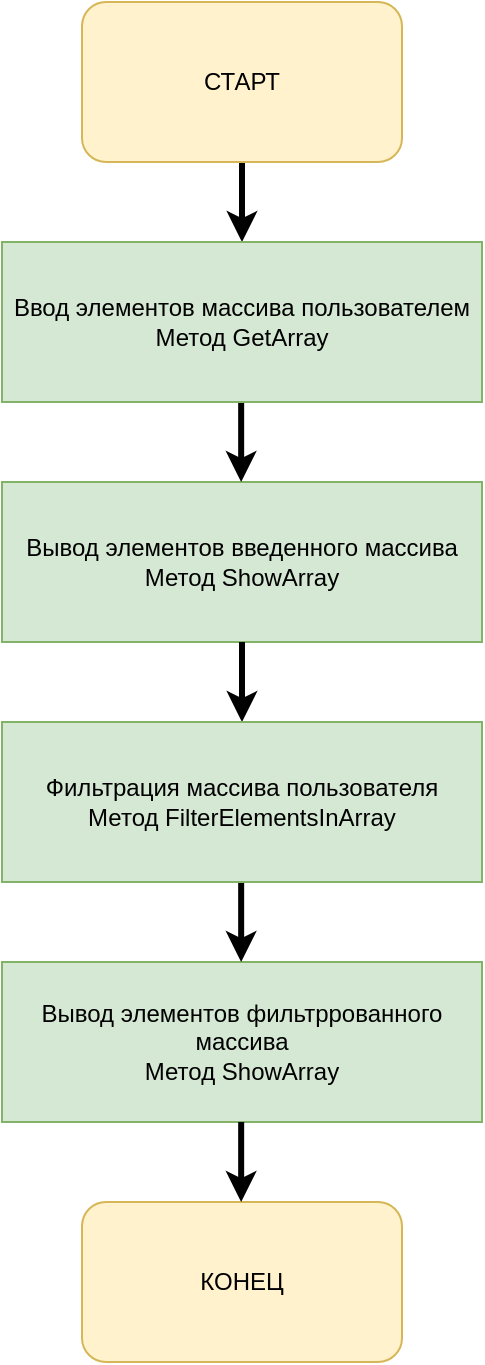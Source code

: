 <mxfile>
    <diagram id="JsK8MWlABGiggZUFgj-G" name="main">
        <mxGraphModel dx="286" dy="445" grid="1" gridSize="10" guides="1" tooltips="1" connect="1" arrows="1" fold="1" page="1" pageScale="1" pageWidth="1169" pageHeight="1654" math="0" shadow="0">
            <root>
                <mxCell id="0"/>
                <mxCell id="1" parent="0"/>
                <mxCell id="kATBTwD3t1sSVLismZvU-12" value="" style="edgeStyle=none;html=1;strokeColor=#000000;strokeWidth=3;" parent="1" edge="1">
                    <mxGeometry relative="1" as="geometry">
                        <mxPoint x="200" y="160" as="sourcePoint"/>
                        <mxPoint x="200" y="200" as="targetPoint"/>
                    </mxGeometry>
                </mxCell>
                <mxCell id="kATBTwD3t1sSVLismZvU-13" value="СТАРТ" style="rounded=1;whiteSpace=wrap;html=1;fillColor=#fff2cc;strokeColor=#d6b656;fontColor=#000000;" parent="1" vertex="1">
                    <mxGeometry x="120" y="80" width="160" height="80" as="geometry"/>
                </mxCell>
                <mxCell id="kATBTwD3t1sSVLismZvU-14" value="Вывод элементов введенного массива&lt;br&gt;Метод ShowArray" style="rounded=0;whiteSpace=wrap;html=1;fillColor=#d5e8d4;strokeColor=#82b366;fontColor=#000000;" parent="1" vertex="1">
                    <mxGeometry x="80" y="320" width="240" height="80" as="geometry"/>
                </mxCell>
                <mxCell id="kATBTwD3t1sSVLismZvU-15" value="" style="edgeStyle=none;html=1;strokeColor=#000000;strokeWidth=3;" parent="1" edge="1">
                    <mxGeometry relative="1" as="geometry">
                        <mxPoint x="199.58" y="280" as="sourcePoint"/>
                        <mxPoint x="199.58" y="320" as="targetPoint"/>
                    </mxGeometry>
                </mxCell>
                <mxCell id="kATBTwD3t1sSVLismZvU-16" value="Ввод элементов массива пользователем&lt;br&gt;Метод GetArray" style="rounded=0;whiteSpace=wrap;html=1;fillColor=#d5e8d4;strokeColor=#82b366;fontColor=#000000;" parent="1" vertex="1">
                    <mxGeometry x="80" y="200" width="240" height="80" as="geometry"/>
                </mxCell>
                <mxCell id="kATBTwD3t1sSVLismZvU-17" value="" style="edgeStyle=none;html=1;strokeColor=#000000;strokeWidth=3;" parent="1" edge="1">
                    <mxGeometry relative="1" as="geometry">
                        <mxPoint x="200" y="400" as="sourcePoint"/>
                        <mxPoint x="200" y="440" as="targetPoint"/>
                    </mxGeometry>
                </mxCell>
                <mxCell id="kATBTwD3t1sSVLismZvU-18" value="Вывод элементов фильтррованного массива&lt;br&gt;Метод ShowArray" style="rounded=0;whiteSpace=wrap;html=1;fillColor=#d5e8d4;strokeColor=#82b366;fontColor=#000000;" parent="1" vertex="1">
                    <mxGeometry x="80" y="560" width="240" height="80" as="geometry"/>
                </mxCell>
                <mxCell id="kATBTwD3t1sSVLismZvU-19" value="" style="edgeStyle=none;html=1;strokeColor=#000000;strokeWidth=3;" parent="1" edge="1">
                    <mxGeometry relative="1" as="geometry">
                        <mxPoint x="199.58" y="520" as="sourcePoint"/>
                        <mxPoint x="199.58" y="560" as="targetPoint"/>
                    </mxGeometry>
                </mxCell>
                <mxCell id="kATBTwD3t1sSVLismZvU-20" value="Фильтрация массива пользователя&lt;br&gt;Метод FilterElementsInArray" style="rounded=0;whiteSpace=wrap;html=1;fillColor=#d5e8d4;strokeColor=#82b366;fontColor=#000000;" parent="1" vertex="1">
                    <mxGeometry x="80" y="440" width="240" height="80" as="geometry"/>
                </mxCell>
                <mxCell id="kATBTwD3t1sSVLismZvU-21" value="КОНЕЦ" style="rounded=1;whiteSpace=wrap;html=1;fillColor=#fff2cc;strokeColor=#d6b656;fontColor=#000000;" parent="1" vertex="1">
                    <mxGeometry x="120" y="680" width="160" height="80" as="geometry"/>
                </mxCell>
                <mxCell id="kATBTwD3t1sSVLismZvU-22" value="" style="edgeStyle=none;html=1;strokeColor=#000000;strokeWidth=3;" parent="1" edge="1">
                    <mxGeometry relative="1" as="geometry">
                        <mxPoint x="199.58" y="640" as="sourcePoint"/>
                        <mxPoint x="199.58" y="680" as="targetPoint"/>
                    </mxGeometry>
                </mxCell>
            </root>
        </mxGraphModel>
    </diagram>
    <diagram id="RWxt-XOnY7t5PxbnWv-T" name="ShowArray">
        <mxGraphModel dx="286" dy="445" grid="1" gridSize="10" guides="1" tooltips="1" connect="1" arrows="1" fold="1" page="1" pageScale="1" pageWidth="1169" pageHeight="1654" math="0" shadow="0">
            <root>
                <mxCell id="STbvIX241gjN_fw4-EaS-0"/>
                <mxCell id="STbvIX241gjN_fw4-EaS-1" parent="STbvIX241gjN_fw4-EaS-0"/>
                <mxCell id="jZXJTyu2ElQJpBjduFwF-0" value="" style="edgeStyle=none;html=1;strokeColor=#000000;strokeWidth=3;" parent="STbvIX241gjN_fw4-EaS-1" edge="1">
                    <mxGeometry relative="1" as="geometry">
                        <mxPoint x="520" y="160" as="sourcePoint"/>
                        <mxPoint x="520" y="200" as="targetPoint"/>
                    </mxGeometry>
                </mxCell>
                <mxCell id="jZXJTyu2ElQJpBjduFwF-1" value="СТАРТ" style="rounded=1;whiteSpace=wrap;html=1;fillColor=#fff2cc;strokeColor=#d6b656;fontColor=#000000;" parent="STbvIX241gjN_fw4-EaS-1" vertex="1">
                    <mxGeometry x="440" y="80" width="160" height="80" as="geometry"/>
                </mxCell>
                <mxCell id="jZXJTyu2ElQJpBjduFwF-2" value="Вывести пустые скобки" style="rounded=0;whiteSpace=wrap;html=1;fillColor=#d5e8d4;strokeColor=#82b366;fontColor=#000000;" parent="STbvIX241gjN_fw4-EaS-1" vertex="1">
                    <mxGeometry x="760" y="320" width="240" height="80" as="geometry"/>
                </mxCell>
                <mxCell id="jZXJTyu2ElQJpBjduFwF-3" value="" style="edgeStyle=none;html=1;strokeColor=#000000;strokeWidth=3;" parent="STbvIX241gjN_fw4-EaS-1" edge="1">
                    <mxGeometry relative="1" as="geometry">
                        <mxPoint x="519.58" y="280" as="sourcePoint"/>
                        <mxPoint x="519.58" y="320" as="targetPoint"/>
                    </mxGeometry>
                </mxCell>
                <mxCell id="jZXJTyu2ElQJpBjduFwF-4" value="Вывести сообщение об информации выводимого массива" style="rounded=0;whiteSpace=wrap;html=1;fillColor=#d5e8d4;strokeColor=#82b366;fontColor=#000000;" parent="STbvIX241gjN_fw4-EaS-1" vertex="1">
                    <mxGeometry x="400" y="200" width="240" height="80" as="geometry"/>
                </mxCell>
                <mxCell id="jZXJTyu2ElQJpBjduFwF-5" value="" style="edgeStyle=none;html=1;strokeColor=#000000;strokeWidth=3;exitX=0.5;exitY=1;exitDx=0;exitDy=0;" parent="STbvIX241gjN_fw4-EaS-1" source="jZXJTyu2ElQJpBjduFwF-6" edge="1">
                    <mxGeometry relative="1" as="geometry">
                        <mxPoint x="519.58" y="560" as="sourcePoint"/>
                        <mxPoint x="519.58" y="600" as="targetPoint"/>
                    </mxGeometry>
                </mxCell>
                <mxCell id="jZXJTyu2ElQJpBjduFwF-6" value="Вывести элементы массива в зависимости от их местоположения" style="rounded=0;whiteSpace=wrap;html=1;fillColor=#d5e8d4;strokeColor=#82b366;fontColor=#000000;" parent="STbvIX241gjN_fw4-EaS-1" vertex="1">
                    <mxGeometry x="400" y="440" width="240" height="80" as="geometry"/>
                </mxCell>
                <mxCell id="jZXJTyu2ElQJpBjduFwF-7" value="КОНЕЦ" style="rounded=1;whiteSpace=wrap;html=1;fillColor=#fff2cc;strokeColor=#d6b656;fontColor=#000000;" parent="STbvIX241gjN_fw4-EaS-1" vertex="1">
                    <mxGeometry x="440" y="600" width="160" height="80" as="geometry"/>
                </mxCell>
                <mxCell id="jZXJTyu2ElQJpBjduFwF-8" value="" style="edgeStyle=none;html=1;strokeWidth=3;strokeColor=#000000;" parent="STbvIX241gjN_fw4-EaS-1" edge="1">
                    <mxGeometry relative="1" as="geometry">
                        <mxPoint x="520" y="400" as="sourcePoint"/>
                        <mxPoint x="520" y="440" as="targetPoint"/>
                    </mxGeometry>
                </mxCell>
                <mxCell id="jZXJTyu2ElQJpBjduFwF-9" value="Массив пуст или пользователь&lt;br&gt;ничего не вел?" style="rhombus;whiteSpace=wrap;html=1;fillColor=#f8cecc;strokeColor=#b85450;fontColor=#000000;" parent="STbvIX241gjN_fw4-EaS-1" vertex="1">
                    <mxGeometry x="400" y="320" width="240" height="80" as="geometry"/>
                </mxCell>
                <mxCell id="jZXJTyu2ElQJpBjduFwF-10" value="НЕТ" style="text;html=1;strokeColor=none;fillColor=none;align=center;verticalAlign=middle;whiteSpace=wrap;rounded=0;fontColor=#000000;fontSize=14;fontStyle=1" parent="STbvIX241gjN_fw4-EaS-1" vertex="1">
                    <mxGeometry x="560" y="400" width="40" height="40" as="geometry"/>
                </mxCell>
                <mxCell id="jZXJTyu2ElQJpBjduFwF-11" value="ДА" style="text;html=1;strokeColor=none;fillColor=none;align=center;verticalAlign=middle;whiteSpace=wrap;rounded=0;fontColor=#000000;fontStyle=1;fontSize=14;" parent="STbvIX241gjN_fw4-EaS-1" vertex="1">
                    <mxGeometry x="680" y="320" width="40" height="40" as="geometry"/>
                </mxCell>
                <mxCell id="jZXJTyu2ElQJpBjduFwF-12" value="" style="edgeStyle=none;html=1;strokeWidth=3;strokeColor=#000000;entryX=0;entryY=0.5;entryDx=0;entryDy=0;" parent="STbvIX241gjN_fw4-EaS-1" target="jZXJTyu2ElQJpBjduFwF-2" edge="1">
                    <mxGeometry relative="1" as="geometry">
                        <mxPoint x="640" y="360" as="sourcePoint"/>
                        <mxPoint x="640" y="400.0" as="targetPoint"/>
                    </mxGeometry>
                </mxCell>
                <mxCell id="jZXJTyu2ElQJpBjduFwF-13" value="" style="edgeStyle=none;html=1;strokeWidth=3;strokeColor=#000000;" parent="STbvIX241gjN_fw4-EaS-1" edge="1">
                    <mxGeometry relative="1" as="geometry">
                        <mxPoint x="879.66" y="400" as="sourcePoint"/>
                        <mxPoint x="520" y="560" as="targetPoint"/>
                        <Array as="points">
                            <mxPoint x="880" y="560"/>
                        </Array>
                    </mxGeometry>
                </mxCell>
            </root>
        </mxGraphModel>
    </diagram>
    <diagram id="vBD9Hd_LPXIXLK45o4LJ" name="GetArray">
        <mxGraphModel dx="286" dy="445" grid="1" gridSize="10" guides="1" tooltips="1" connect="1" arrows="1" fold="1" page="1" pageScale="1" pageWidth="1169" pageHeight="1654" math="0" shadow="0">
            <root>
                <mxCell id="9WsPJUHHLYe6N35Qan81-0"/>
                <mxCell id="9WsPJUHHLYe6N35Qan81-1" parent="9WsPJUHHLYe6N35Qan81-0"/>
                <mxCell id="C2xZiUQkqz9IESOU1UvE-0" value="" style="edgeStyle=none;html=1;strokeColor=#000000;strokeWidth=3;" parent="9WsPJUHHLYe6N35Qan81-1" edge="1">
                    <mxGeometry relative="1" as="geometry">
                        <mxPoint x="200" y="160" as="sourcePoint"/>
                        <mxPoint x="200" y="200" as="targetPoint"/>
                    </mxGeometry>
                </mxCell>
                <mxCell id="C2xZiUQkqz9IESOU1UvE-1" value="СТАРТ" style="rounded=1;whiteSpace=wrap;html=1;fillColor=#fff2cc;strokeColor=#d6b656;fontColor=#000000;" parent="9WsPJUHHLYe6N35Qan81-1" vertex="1">
                    <mxGeometry x="120" y="80" width="160" height="80" as="geometry"/>
                </mxCell>
                <mxCell id="C2xZiUQkqz9IESOU1UvE-3" value="" style="edgeStyle=none;html=1;strokeColor=#000000;strokeWidth=3;" parent="9WsPJUHHLYe6N35Qan81-1" edge="1">
                    <mxGeometry relative="1" as="geometry">
                        <mxPoint x="199.58" y="280" as="sourcePoint"/>
                        <mxPoint x="199.58" y="320" as="targetPoint"/>
                    </mxGeometry>
                </mxCell>
                <mxCell id="C2xZiUQkqz9IESOU1UvE-4" value="Вывести сообщение пользователю с приглшением к вводу элементов массива, с указанием разделителя" style="rounded=0;whiteSpace=wrap;html=1;fillColor=#d5e8d4;strokeColor=#82b366;fontColor=#000000;" parent="9WsPJUHHLYe6N35Qan81-1" vertex="1">
                    <mxGeometry x="80" y="200" width="240" height="80" as="geometry"/>
                </mxCell>
                <mxCell id="C2xZiUQkqz9IESOU1UvE-7" value="КОНЕЦ" style="rounded=1;whiteSpace=wrap;html=1;fillColor=#fff2cc;strokeColor=#d6b656;fontColor=#000000;" parent="9WsPJUHHLYe6N35Qan81-1" vertex="1">
                    <mxGeometry x="120" y="440" width="160" height="80" as="geometry"/>
                </mxCell>
                <mxCell id="C2xZiUQkqz9IESOU1UvE-8" value="" style="edgeStyle=none;html=1;strokeWidth=3;strokeColor=#000000;" parent="9WsPJUHHLYe6N35Qan81-1" edge="1">
                    <mxGeometry relative="1" as="geometry">
                        <mxPoint x="200" y="400" as="sourcePoint"/>
                        <mxPoint x="200" y="440" as="targetPoint"/>
                    </mxGeometry>
                </mxCell>
                <mxCell id="HVQfl46ogkZ7dmZWa20Z-0" value="Считать значения с клавиатуры с использованием разделителя" style="rounded=0;whiteSpace=wrap;html=1;fillColor=#d5e8d4;strokeColor=#82b366;fontColor=#000000;" parent="9WsPJUHHLYe6N35Qan81-1" vertex="1">
                    <mxGeometry x="80" y="320" width="240" height="80" as="geometry"/>
                </mxCell>
            </root>
        </mxGraphModel>
    </diagram>
    <diagram id="6qNpiqrYl9-pmfoAdLwq" name="FilterElemntsInArray">
        <mxGraphModel dx="793" dy="330" grid="1" gridSize="10" guides="1" tooltips="1" connect="1" arrows="1" fold="1" page="1" pageScale="1" pageWidth="1169" pageHeight="1654" math="0" shadow="0">
            <root>
                <mxCell id="ILIsPqi3r47MSYpVtsHO-0"/>
                <mxCell id="ILIsPqi3r47MSYpVtsHO-1" parent="ILIsPqi3r47MSYpVtsHO-0"/>
                <mxCell id="EFf-gbEVbgguQXCXo3MP-0" value="" style="edgeStyle=none;html=1;strokeColor=#000000;strokeWidth=3;" edge="1" parent="ILIsPqi3r47MSYpVtsHO-1">
                    <mxGeometry relative="1" as="geometry">
                        <mxPoint x="200" y="160" as="sourcePoint"/>
                        <mxPoint x="200" y="200" as="targetPoint"/>
                    </mxGeometry>
                </mxCell>
                <mxCell id="EFf-gbEVbgguQXCXo3MP-1" value="СТАРТ" style="rounded=1;whiteSpace=wrap;html=1;fillColor=#fff2cc;strokeColor=#d6b656;fontColor=#000000;" vertex="1" parent="ILIsPqi3r47MSYpVtsHO-1">
                    <mxGeometry x="120" y="80" width="160" height="80" as="geometry"/>
                </mxCell>
                <mxCell id="EFf-gbEVbgguQXCXo3MP-2" value="Создать и заполнить новый массив элементами, длина которых менее или равна заданному размеру&amp;nbsp;" style="rounded=0;whiteSpace=wrap;html=1;fillColor=#d5e8d4;strokeColor=#82b366;fontColor=#000000;" vertex="1" parent="ILIsPqi3r47MSYpVtsHO-1">
                    <mxGeometry x="80" y="320" width="240" height="80" as="geometry"/>
                </mxCell>
                <mxCell id="EFf-gbEVbgguQXCXo3MP-3" value="" style="edgeStyle=none;html=1;strokeColor=#000000;strokeWidth=3;" edge="1" parent="ILIsPqi3r47MSYpVtsHO-1">
                    <mxGeometry relative="1" as="geometry">
                        <mxPoint x="199.58" y="280" as="sourcePoint"/>
                        <mxPoint x="199.58" y="320" as="targetPoint"/>
                    </mxGeometry>
                </mxCell>
                <mxCell id="EFf-gbEVbgguQXCXo3MP-4" value="Определить количество элементов, длина которых менее или равна заданному размеру" style="rounded=0;whiteSpace=wrap;html=1;fillColor=#d5e8d4;strokeColor=#82b366;fontColor=#000000;" vertex="1" parent="ILIsPqi3r47MSYpVtsHO-1">
                    <mxGeometry x="80" y="200" width="240" height="80" as="geometry"/>
                </mxCell>
                <mxCell id="EFf-gbEVbgguQXCXo3MP-7" value="КОНЕЦ" style="rounded=1;whiteSpace=wrap;html=1;fillColor=#fff2cc;strokeColor=#d6b656;fontColor=#000000;" vertex="1" parent="ILIsPqi3r47MSYpVtsHO-1">
                    <mxGeometry x="120" y="440" width="160" height="80" as="geometry"/>
                </mxCell>
                <mxCell id="EFf-gbEVbgguQXCXo3MP-8" value="" style="edgeStyle=none;html=1;strokeWidth=3;strokeColor=#000000;" edge="1" parent="ILIsPqi3r47MSYpVtsHO-1">
                    <mxGeometry relative="1" as="geometry">
                        <mxPoint x="200" y="400" as="sourcePoint"/>
                        <mxPoint x="200" y="440" as="targetPoint"/>
                    </mxGeometry>
                </mxCell>
            </root>
        </mxGraphModel>
    </diagram>
</mxfile>